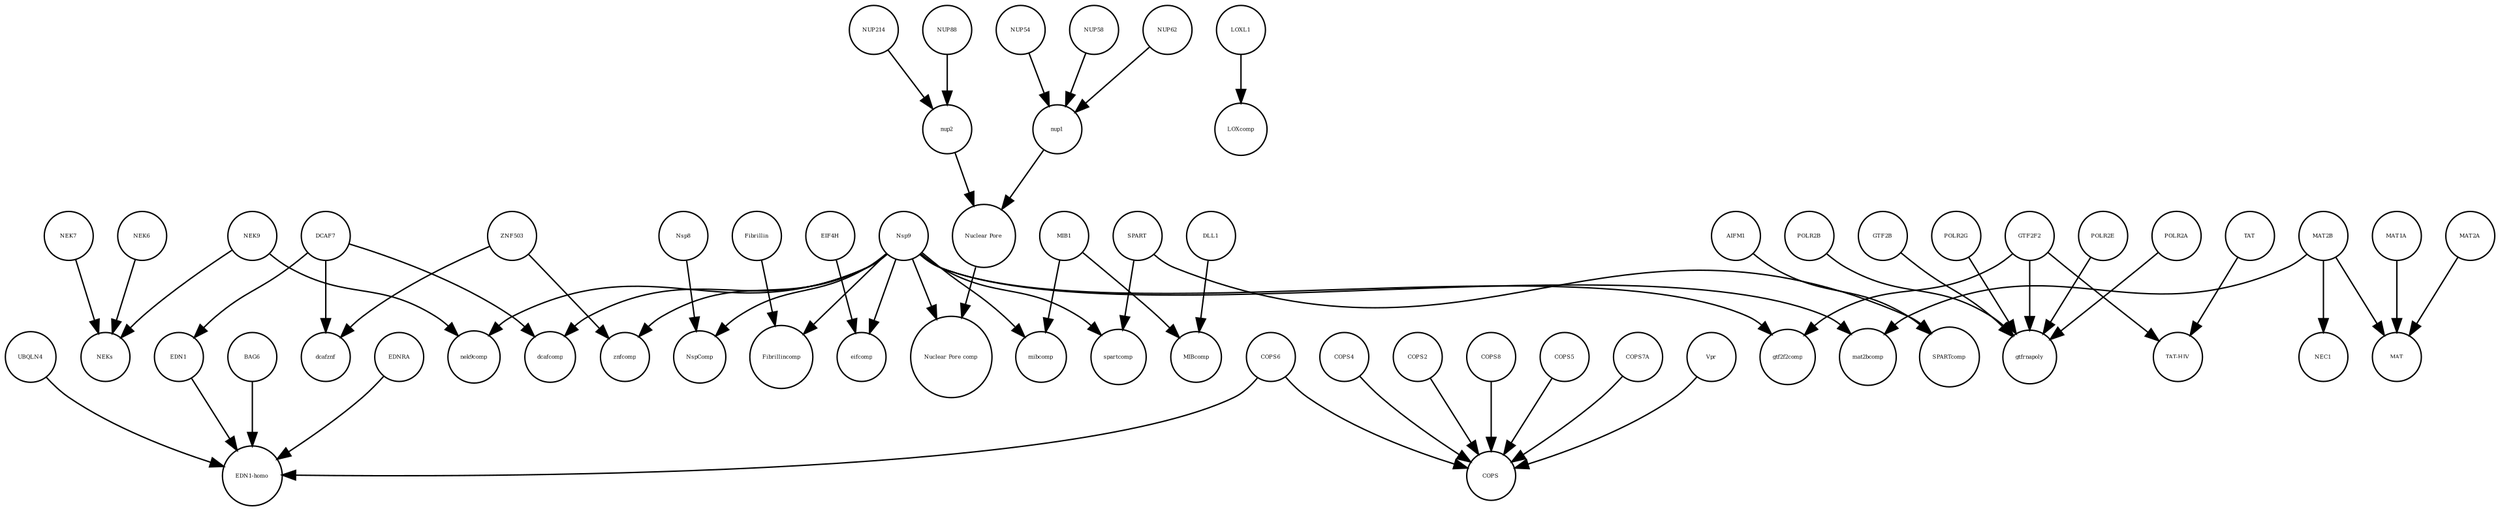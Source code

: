 strict digraph  {
"Nuclear Pore comp" [annotation="", bipartite=0, cls=complex, fontsize=4, label="Nuclear Pore comp", shape=circle];
BAG6 [annotation="", bipartite=0, cls=macromolecule, fontsize=4, label=BAG6, shape=circle];
"EDN1-homo" [annotation="", bipartite=0, cls=complex, fontsize=4, label="EDN1-homo", shape=circle];
SPART [annotation=urn_miriam_uniprot_Q8N0X7, bipartite=0, cls=macromolecule, fontsize=4, label=SPART, shape=circle];
NEKs [annotation="", bipartite=0, cls=complex, fontsize=4, label=NEKs, shape=circle];
COPS4 [annotation="", bipartite=0, cls=macromolecule, fontsize=4, label=COPS4, shape=circle];
GTF2F2 [annotation="urn_miriam_uniprot_P13984|urn_miriam_pubmed_10428810", bipartite=0, cls=macromolecule, fontsize=4, label=GTF2F2, shape=circle];
COPS2 [annotation="", bipartite=0, cls=macromolecule, fontsize=4, label=COPS2, shape=circle];
dcafcomp [annotation="", bipartite=0, cls=complex, fontsize=4, label=dcafcomp, shape=circle];
nup2 [annotation="", bipartite=0, cls=complex, fontsize=4, label=nup2, shape=circle];
COPS8 [annotation="", bipartite=0, cls=macromolecule, fontsize=4, label=COPS8, shape=circle];
MAT1A [annotation="", bipartite=0, cls=macromolecule, fontsize=4, label=MAT1A, shape=circle];
MIBcomp [annotation="", bipartite=0, cls=complex, fontsize=4, label=MIBcomp, shape=circle];
POLR2E [annotation="", bipartite=0, cls=macromolecule, fontsize=4, label=POLR2E, shape=circle];
EDNRA [annotation="", bipartite=0, cls=macromolecule, fontsize=4, label=EDNRA, shape=circle];
GTF2B [annotation="", bipartite=0, cls=macromolecule, fontsize=4, label=GTF2B, shape=circle];
NUP54 [annotation=urn_miriam_uniprot_Q7Z3B4, bipartite=0, cls=macromolecule, fontsize=4, label=NUP54, shape=circle];
gtfrnapoly [annotation="", bipartite=0, cls=complex, fontsize=4, label=gtfrnapoly, shape=circle];
UBQLN4 [annotation="", bipartite=0, cls=macromolecule, fontsize=4, label=UBQLN4, shape=circle];
LOXL1 [annotation="", bipartite=0, cls=macromolecule, fontsize=4, label=LOXL1, shape=circle];
"TAT-HIV" [annotation="", bipartite=0, cls=complex, fontsize=4, label="TAT-HIV", shape=circle];
NspComp [annotation="", bipartite=0, cls=complex, fontsize=4, label=NspComp, shape=circle];
ZNF503 [annotation=urn_miriam_uniprot_Q96F45, bipartite=0, cls=macromolecule, fontsize=4, label=ZNF503, shape=circle];
POLR2G [annotation="", bipartite=0, cls=macromolecule, fontsize=4, label=POLR2G, shape=circle];
nek9comp [annotation="", bipartite=0, cls=complex, fontsize=4, label=nek9comp, shape=circle];
DCAF7 [annotation="urn_miriam_uniprot_P61962|urn_miriam_pubmed_16887337|urn_miriam_pubmed_16949367", bipartite=0, cls=macromolecule, fontsize=4, label=DCAF7, shape=circle];
NUP214 [annotation=urn_miriam_uniprot_P35658, bipartite=0, cls=macromolecule, fontsize=4, label=NUP214, shape=circle];
NEK9 [annotation=urn_miriam_uniprot_Q8TD19, bipartite=0, cls=macromolecule, fontsize=4, label=NEK9, shape=circle];
Fibrillincomp [annotation="", bipartite=0, cls=complex, fontsize=4, label=Fibrillincomp, shape=circle];
EIF4H [annotation="urn_miriam_uniprot_Q15056|urn_miriam_pubmed_10585411|urn_miriam_pubmed_11418588", bipartite=0, cls=macromolecule, fontsize=4, label=EIF4H, shape=circle];
Fibrillin [annotation="", bipartite=0, cls=complex, fontsize=4, label=Fibrillin, shape=circle];
NUP58 [annotation=urn_miriam_uniprot_Q9BVL2, bipartite=0, cls=macromolecule, fontsize=4, label=NUP58, shape=circle];
mibcomp [annotation="", bipartite=0, cls=complex, fontsize=4, label=mibcomp, shape=circle];
COPS5 [annotation="", bipartite=0, cls=macromolecule, fontsize=4, label=COPS5, shape=circle];
gtf2f2comp [annotation="", bipartite=0, cls=complex, fontsize=4, label=gtf2f2comp, shape=circle];
COPS6 [annotation="", bipartite=0, cls=macromolecule, fontsize=4, label=COPS6, shape=circle];
mat2bcomp [annotation="", bipartite=0, cls=complex, fontsize=4, label=mat2bcomp, shape=circle];
COPS7A [annotation="", bipartite=0, cls=macromolecule, fontsize=4, label=COPS7A, shape=circle];
Nsp9 [annotation="urn_miriam_uniprot_P0DTD1|urn_miriam_ncbiprotein_YP_009725305", bipartite=0, cls=macromolecule, fontsize=4, label=Nsp9, shape=circle];
SPARTcomp [annotation="", bipartite=0, cls=complex, fontsize=4, label=SPARTcomp, shape=circle];
NUP62 [annotation=urn_miriam_uniprot_P37198, bipartite=0, cls=macromolecule, fontsize=4, label=NUP62, shape=circle];
znfcomp [annotation="", bipartite=0, cls=complex, fontsize=4, label=znfcomp, shape=circle];
NUP88 [annotation="urn_miriam_uniprot_Q99567|urn_miriam_pubmed_30543681", bipartite=0, cls=macromolecule, fontsize=4, label=NUP88, shape=circle];
MIB1 [annotation="urn_miriam_uniprot_Q86YT6|urn_miriam_pubmed_24185901", bipartite=0, cls=macromolecule, fontsize=4, label=MIB1, shape=circle];
COPS [annotation="", bipartite=0, cls=complex, fontsize=4, label=COPS, shape=circle];
MAT [annotation="", bipartite=0, cls=complex, fontsize=4, label=MAT, shape=circle];
MAT2A [annotation="", bipartite=0, cls=macromolecule, fontsize=4, label=MAT2A, shape=circle];
NEC1 [annotation="", bipartite=0, cls=complex, fontsize=4, label=NEC1, shape=circle];
LOXcomp [annotation="", bipartite=0, cls=complex, fontsize=4, label=LOXcomp, shape=circle];
dcafznf [annotation="", bipartite=0, cls=complex, fontsize=4, label=dcafznf, shape=circle];
MAT2B [annotation="urn_miriam_uniprot_Q9NZL9|urn_miriam_pubmed_10644686|urn_miriam_pubmed_23189196|urn_miriam_pubmed_25075345|urn_miriam_pubmed_23425511", bipartite=0, cls=macromolecule, fontsize=4, label=MAT2B, shape=circle];
POLR2A [annotation=urn_miriam_uniprot_P30876, bipartite=0, cls=macromolecule, fontsize=4, label=POLR2A, shape=circle];
"Nuclear Pore" [annotation="", bipartite=0, cls=complex, fontsize=4, label="Nuclear Pore", shape=circle];
eifcomp [annotation="", bipartite=0, cls=complex, fontsize=4, label=eifcomp, shape=circle];
spartcomp [annotation="", bipartite=0, cls=complex, fontsize=4, label=spartcomp, shape=circle];
DLL1 [annotation="", bipartite=0, cls=macromolecule, fontsize=4, label=DLL1, shape=circle];
Nsp8 [annotation="urn_miriam_uniprot_P0DTD1|urn_miriam_ncbiprotein_YP_009725304", bipartite=0, cls=macromolecule, fontsize=4, label=Nsp8, shape=circle];
NEK7 [annotation="", bipartite=0, cls=macromolecule, fontsize=4, label=NEK7, shape=circle];
nup1 [annotation="", bipartite=0, cls=complex, fontsize=4, label=nup1, shape=circle];
AIFM1 [annotation="", bipartite=0, cls=macromolecule, fontsize=4, label=AIFM1, shape=circle];
NEK6 [annotation="", bipartite=0, cls=macromolecule, fontsize=4, label=NEK6, shape=circle];
Vpr [annotation="", bipartite=0, cls=macromolecule, fontsize=4, label=Vpr, shape=circle];
EDN1 [annotation=urn_miriam_uniprot_P05305, bipartite=0, cls=macromolecule, fontsize=4, label=EDN1, shape=circle];
TAT [annotation="", bipartite=0, cls=macromolecule, fontsize=4, label=TAT, shape=circle];
POLR2B [annotation="", bipartite=0, cls=macromolecule, fontsize=4, label=POLR2B, shape=circle];
BAG6 -> "EDN1-homo"  [annotation="", interaction_type=production];
SPART -> spartcomp  [annotation="", interaction_type=production];
SPART -> SPARTcomp  [annotation="", interaction_type=production];
COPS4 -> COPS  [annotation="", interaction_type=production];
GTF2F2 -> gtfrnapoly  [annotation="", interaction_type=production];
GTF2F2 -> gtf2f2comp  [annotation="", interaction_type=production];
GTF2F2 -> "TAT-HIV"  [annotation="", interaction_type=production];
COPS2 -> COPS  [annotation="", interaction_type=production];
nup2 -> "Nuclear Pore"  [annotation="", interaction_type=production];
COPS8 -> COPS  [annotation="", interaction_type=production];
MAT1A -> MAT  [annotation="", interaction_type=production];
POLR2E -> gtfrnapoly  [annotation="", interaction_type=production];
EDNRA -> "EDN1-homo"  [annotation="", interaction_type=production];
GTF2B -> gtfrnapoly  [annotation="", interaction_type=production];
NUP54 -> nup1  [annotation="", interaction_type=production];
UBQLN4 -> "EDN1-homo"  [annotation="", interaction_type=production];
LOXL1 -> LOXcomp  [annotation="", interaction_type=production];
ZNF503 -> znfcomp  [annotation="", interaction_type=production];
ZNF503 -> dcafznf  [annotation="", interaction_type=production];
POLR2G -> gtfrnapoly  [annotation="", interaction_type=production];
DCAF7 -> dcafznf  [annotation="", interaction_type=production];
DCAF7 -> EDN1  [annotation=urn_miriam_pubmed_27880803, interaction_type=catalysis];
DCAF7 -> dcafcomp  [annotation="", interaction_type=production];
NUP214 -> nup2  [annotation="", interaction_type=production];
NEK9 -> nek9comp  [annotation="", interaction_type=production];
NEK9 -> NEKs  [annotation="", interaction_type=production];
EIF4H -> eifcomp  [annotation="", interaction_type=production];
Fibrillin -> Fibrillincomp  [annotation="", interaction_type=production];
NUP58 -> nup1  [annotation="", interaction_type=production];
COPS5 -> COPS  [annotation="", interaction_type=production];
COPS6 -> "EDN1-homo"  [annotation="", interaction_type=production];
COPS6 -> COPS  [annotation="", interaction_type=production];
COPS7A -> COPS  [annotation="", interaction_type=production];
Nsp9 -> mibcomp  [annotation="", interaction_type=production];
Nsp9 -> eifcomp  [annotation="", interaction_type=production];
Nsp9 -> gtf2f2comp  [annotation="", interaction_type=production];
Nsp9 -> NspComp  [annotation="", interaction_type=production];
Nsp9 -> nek9comp  [annotation="", interaction_type=production];
Nsp9 -> spartcomp  [annotation="", interaction_type=production];
Nsp9 -> mat2bcomp  [annotation="", interaction_type=production];
Nsp9 -> znfcomp  [annotation="", interaction_type=production];
Nsp9 -> dcafcomp  [annotation="", interaction_type=production];
Nsp9 -> "Nuclear Pore comp"  [annotation="", interaction_type=production];
Nsp9 -> Fibrillincomp  [annotation="", interaction_type=production];
NUP62 -> nup1  [annotation="", interaction_type=production];
NUP88 -> nup2  [annotation="", interaction_type=production];
MIB1 -> mibcomp  [annotation="", interaction_type=production];
MIB1 -> MIBcomp  [annotation="", interaction_type=production];
MAT2A -> MAT  [annotation="", interaction_type=production];
MAT2B -> MAT  [annotation="", interaction_type=production];
MAT2B -> NEC1  [annotation="", interaction_type=production];
MAT2B -> mat2bcomp  [annotation="", interaction_type=production];
POLR2A -> gtfrnapoly  [annotation="", interaction_type=production];
"Nuclear Pore" -> "Nuclear Pore comp"  [annotation="", interaction_type=production];
DLL1 -> MIBcomp  [annotation="", interaction_type=production];
Nsp8 -> NspComp  [annotation="", interaction_type=production];
NEK7 -> NEKs  [annotation="", interaction_type=production];
nup1 -> "Nuclear Pore"  [annotation="", interaction_type=production];
AIFM1 -> SPARTcomp  [annotation="", interaction_type=production];
NEK6 -> NEKs  [annotation="", interaction_type=production];
Vpr -> COPS  [annotation="", interaction_type=production];
EDN1 -> "EDN1-homo"  [annotation="", interaction_type=production];
TAT -> "TAT-HIV"  [annotation="", interaction_type=production];
POLR2B -> gtfrnapoly  [annotation="", interaction_type=production];
}
